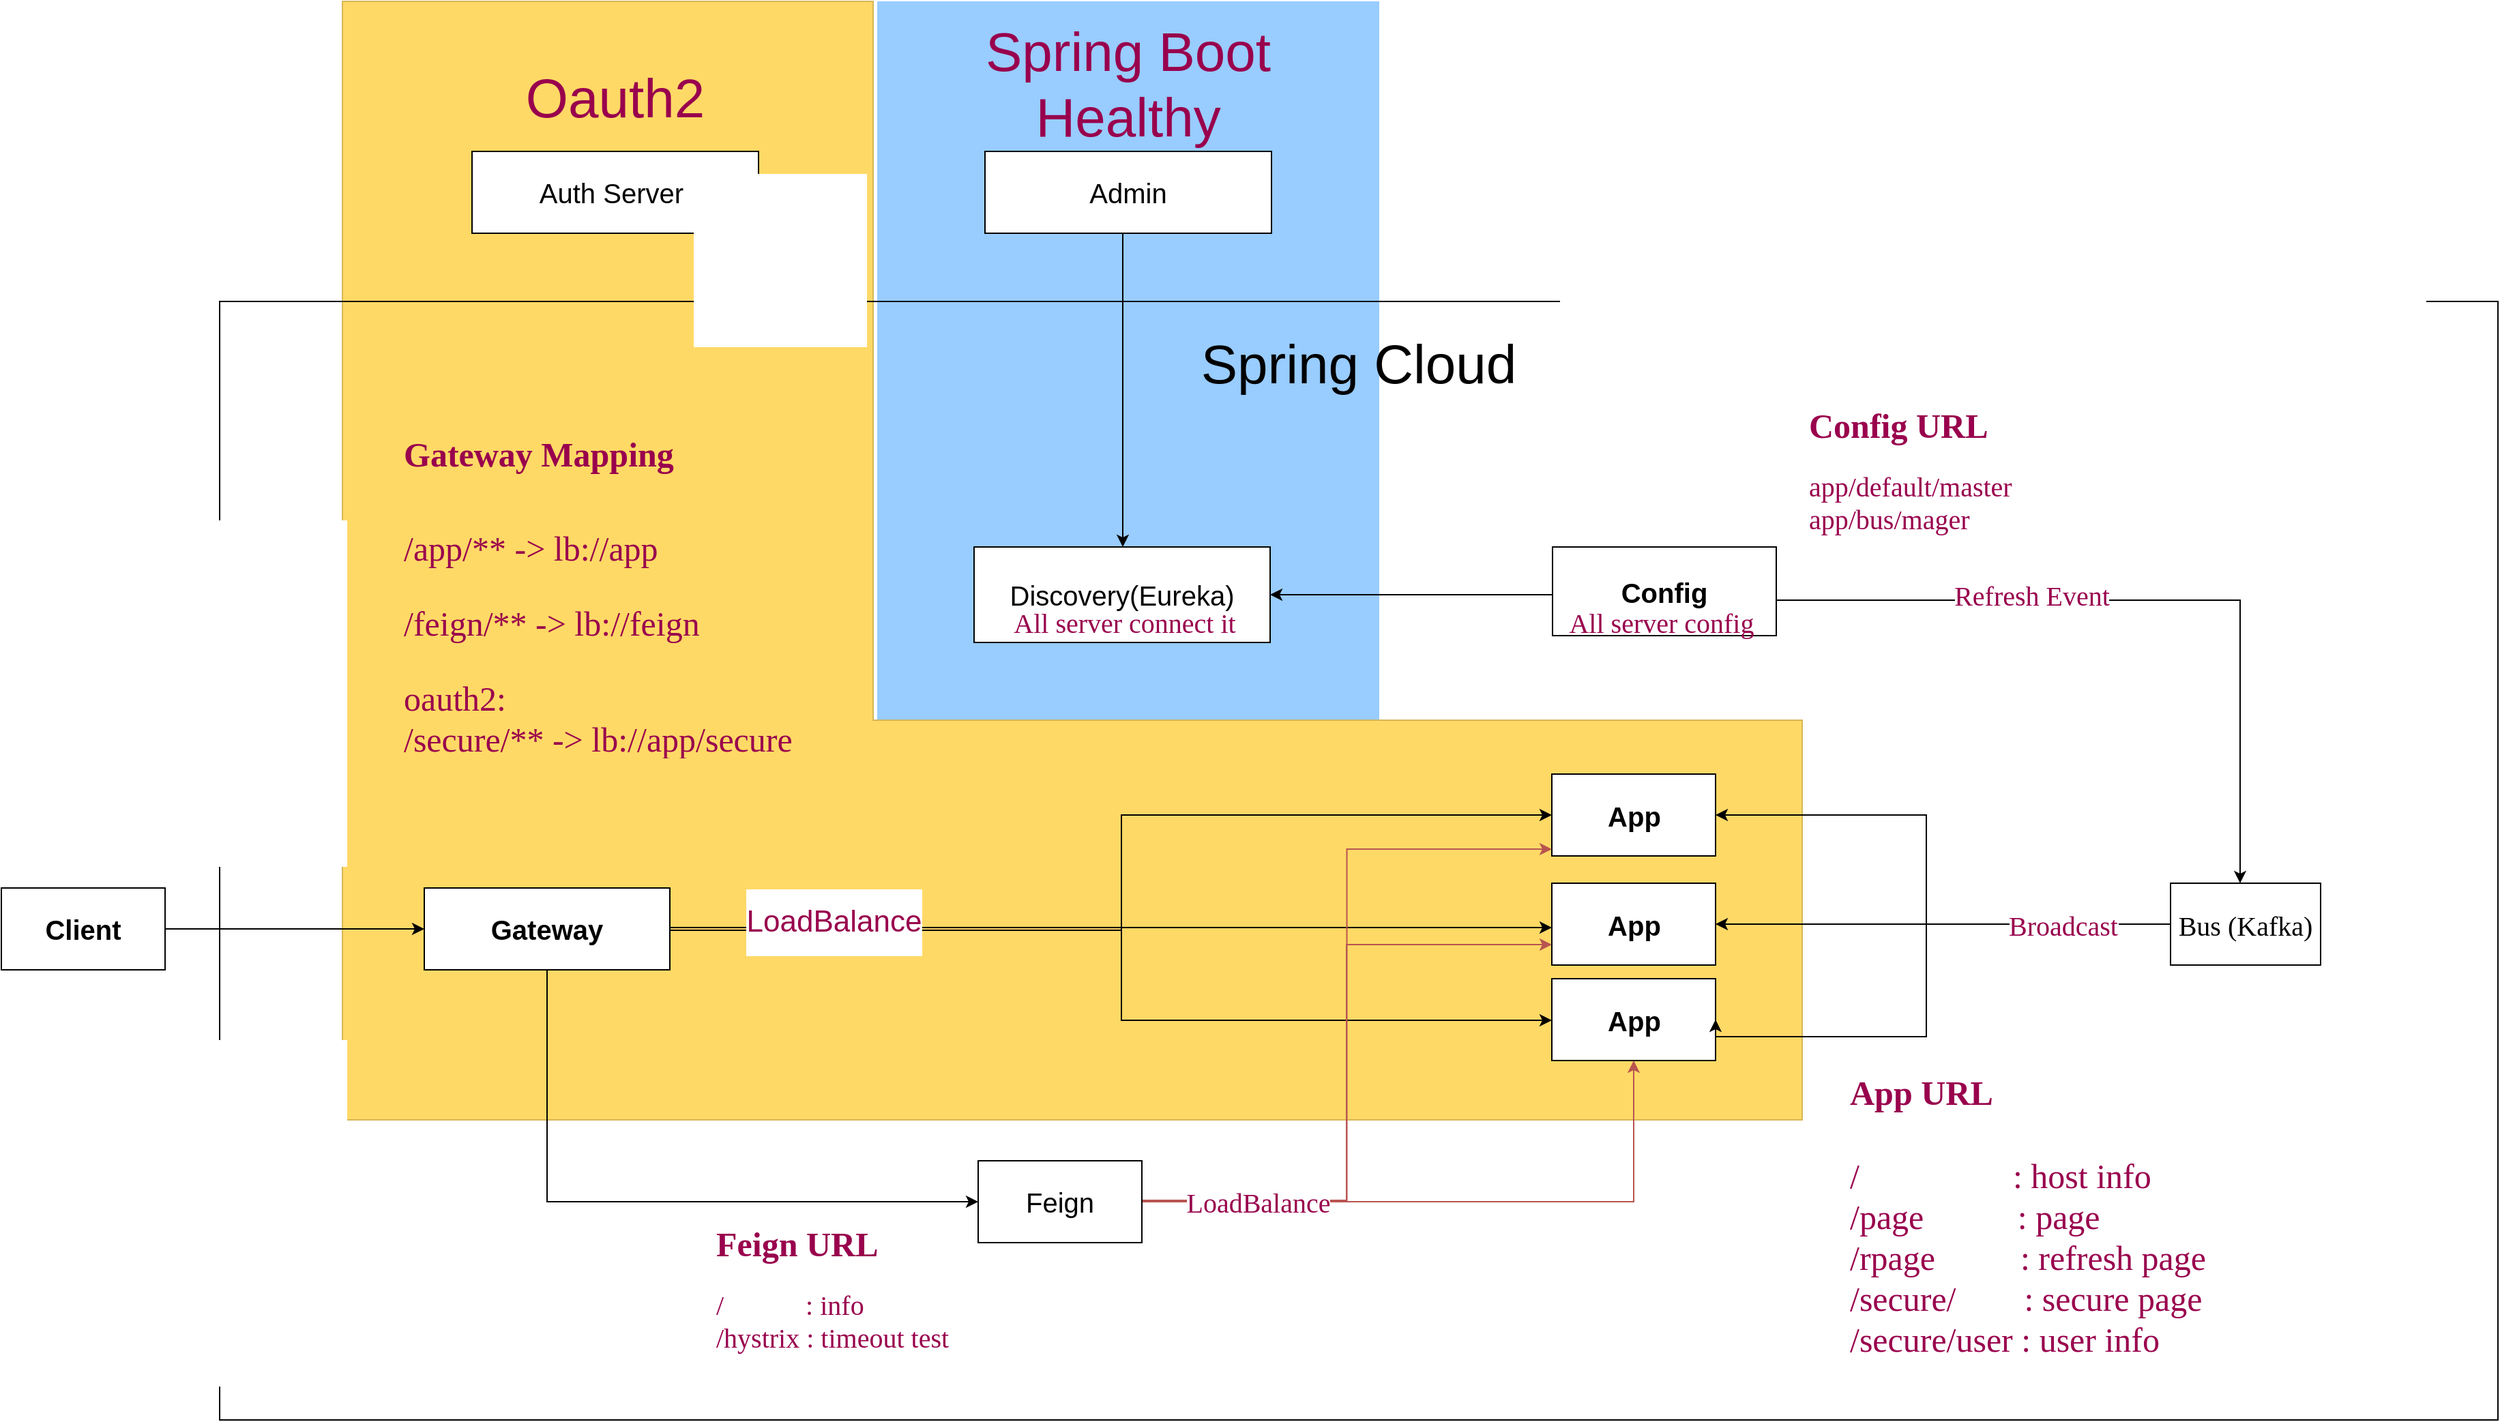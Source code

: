 <mxfile version="12.1.1" type="device" pages="1"><diagram id="rPZy3e41Spwz4kN5HgQl" name="Page-1"><mxGraphModel dx="2838" dy="2122" grid="1" gridSize="10" guides="1" tooltips="1" connect="1" arrows="1" fold="1" page="1" pageScale="1" pageWidth="827" pageHeight="1169" math="0" shadow="0"><root><mxCell id="0"/><mxCell id="1" parent="0"/><mxCell id="ItEJz7r1FW_f0IRayuBG-22" value="" style="rounded=0;whiteSpace=wrap;html=1;fontSize=20;fillColor=#99CCFF;strokeColor=none;" vertex="1" parent="1"><mxGeometry x="242" y="-420" width="368" height="530" as="geometry"/></mxCell><mxCell id="ItEJz7r1FW_f0IRayuBG-17" value="" style="shape=corner;whiteSpace=wrap;html=1;shadow=0;labelBackgroundColor=none;strokeWidth=1;fillColor=#FFD966;fontSize=40;dx=389;dy=293;direction=west;flipH=1;strokeColor=#d6b656;" vertex="1" parent="1"><mxGeometry x="-150" y="-420" width="1070" height="820" as="geometry"/></mxCell><mxCell id="WkFN3ZIT0hHmBK1k53_A-7" value="Spring Cloud" style="rounded=0;whiteSpace=wrap;html=1;verticalAlign=top;fontSize=40;spacingTop=15;imageAspect=1;fillColor=none;strokeColor=#000000;" parent="1" vertex="1"><mxGeometry x="-240" y="-200" width="1670" height="820" as="geometry"/></mxCell><mxCell id="WkFN3ZIT0hHmBK1k53_A-21" style="edgeStyle=orthogonalEdgeStyle;rounded=0;orthogonalLoop=1;jettySize=auto;html=1;exitX=1;exitY=0.5;exitDx=0;exitDy=0;entryX=0;entryY=0.5;entryDx=0;entryDy=0;fontSize=20;" parent="1" source="WkFN3ZIT0hHmBK1k53_A-1" target="WkFN3ZIT0hHmBK1k53_A-11" edge="1"><mxGeometry relative="1" as="geometry"><Array as="points"><mxPoint x="421" y="261"/><mxPoint x="421" y="177"/></Array></mxGeometry></mxCell><mxCell id="WkFN3ZIT0hHmBK1k53_A-22" style="edgeStyle=orthogonalEdgeStyle;rounded=0;orthogonalLoop=1;jettySize=auto;html=1;exitX=1;exitY=0.5;exitDx=0;exitDy=0;fontSize=20;" parent="1" source="WkFN3ZIT0hHmBK1k53_A-1" target="WkFN3ZIT0hHmBK1k53_A-15" edge="1"><mxGeometry relative="1" as="geometry"><Array as="points"><mxPoint x="400" y="259"/><mxPoint x="400" y="259"/></Array></mxGeometry></mxCell><mxCell id="WkFN3ZIT0hHmBK1k53_A-24" style="edgeStyle=orthogonalEdgeStyle;rounded=0;orthogonalLoop=1;jettySize=auto;html=1;exitX=1;exitY=0.5;exitDx=0;exitDy=0;fontSize=20;" parent="1" source="WkFN3ZIT0hHmBK1k53_A-1" target="WkFN3ZIT0hHmBK1k53_A-16" edge="1"><mxGeometry relative="1" as="geometry"><Array as="points"><mxPoint x="421" y="259"/><mxPoint x="421" y="327"/></Array></mxGeometry></mxCell><mxCell id="WkFN3ZIT0hHmBK1k53_A-33" value="&lt;font style=&quot;line-height: 220% ; font-size: 22px&quot;&gt;LoadBalance&lt;/font&gt;" style="text;html=1;resizable=0;points=[];align=center;verticalAlign=middle;labelBackgroundColor=#ffffff;fontSize=20;fontColor=#99004D;" parent="WkFN3ZIT0hHmBK1k53_A-24" vertex="1" connectable="0"><mxGeometry x="-0.407" y="-1" relative="1" as="geometry"><mxPoint x="-91" y="-5.5" as="offset"/></mxGeometry></mxCell><mxCell id="WkFN3ZIT0hHmBK1k53_A-82" style="edgeStyle=orthogonalEdgeStyle;rounded=0;orthogonalLoop=1;jettySize=auto;html=1;exitX=0.5;exitY=1;exitDx=0;exitDy=0;entryX=0;entryY=0.5;entryDx=0;entryDy=0;labelBackgroundColor=#FF99FF;fontFamily=Comic Sans MS;fontSize=25;fontColor=#FF99FF;" parent="1" source="WkFN3ZIT0hHmBK1k53_A-1" target="WkFN3ZIT0hHmBK1k53_A-12" edge="1"><mxGeometry relative="1" as="geometry"/></mxCell><mxCell id="WkFN3ZIT0hHmBK1k53_A-1" value="&lt;b style=&quot;font-size: 20px;&quot;&gt;Gateway&lt;/b&gt;" style="rounded=0;whiteSpace=wrap;html=1;fontSize=20;" parent="1" vertex="1"><mxGeometry x="-90" y="230" width="180" height="60" as="geometry"/></mxCell><mxCell id="WkFN3ZIT0hHmBK1k53_A-45" style="edgeStyle=orthogonalEdgeStyle;rounded=0;orthogonalLoop=1;jettySize=auto;html=1;labelBackgroundColor=#FF99FF;fontFamily=Comic Sans MS;fontSize=20;fontColor=#FF99FF;" parent="1" source="WkFN3ZIT0hHmBK1k53_A-2" target="WkFN3ZIT0hHmBK1k53_A-13" edge="1"><mxGeometry relative="1" as="geometry"><Array as="points"><mxPoint x="700" y="15"/><mxPoint x="700" y="15"/></Array></mxGeometry></mxCell><mxCell id="WkFN3ZIT0hHmBK1k53_A-57" style="edgeStyle=orthogonalEdgeStyle;rounded=0;orthogonalLoop=1;jettySize=auto;html=1;exitX=0.5;exitY=1;exitDx=0;exitDy=0;labelBackgroundColor=#FF99FF;fontFamily=Comic Sans MS;fontSize=20;fontColor=#FF99FF;" parent="1" source="WkFN3ZIT0hHmBK1k53_A-2" target="WkFN3ZIT0hHmBK1k53_A-41" edge="1"><mxGeometry relative="1" as="geometry"><Array as="points"><mxPoint x="812" y="19"/><mxPoint x="1241" y="19"/></Array></mxGeometry></mxCell><mxCell id="WkFN3ZIT0hHmBK1k53_A-65" value="Refresh Event" style="text;html=1;resizable=0;points=[];align=center;verticalAlign=middle;labelBackgroundColor=#ffffff;fontSize=20;fontFamily=Comic Sans MS;fontColor=#99004D;" parent="WkFN3ZIT0hHmBK1k53_A-57" vertex="1" connectable="0"><mxGeometry x="-0.047" y="-1" relative="1" as="geometry"><mxPoint x="-10.5" y="-5.5" as="offset"/></mxGeometry></mxCell><mxCell id="WkFN3ZIT0hHmBK1k53_A-2" value="&lt;b style=&quot;font-size: 20px;&quot;&gt;&lt;font style=&quot;font-size: 20px;&quot;&gt;Config&lt;/font&gt;&lt;/b&gt;" style="rounded=0;whiteSpace=wrap;html=1;fontSize=20;" parent="1" vertex="1"><mxGeometry x="737" y="-20" width="164" height="65" as="geometry"/></mxCell><mxCell id="WkFN3ZIT0hHmBK1k53_A-43" style="edgeStyle=orthogonalEdgeStyle;rounded=0;orthogonalLoop=1;jettySize=auto;html=1;exitX=1;exitY=0.5;exitDx=0;exitDy=0;entryX=0;entryY=0.5;entryDx=0;entryDy=0;labelBackgroundColor=#FF99FF;fontFamily=Comic Sans MS;fontSize=20;fontColor=#FF99FF;" parent="1" source="WkFN3ZIT0hHmBK1k53_A-3" target="WkFN3ZIT0hHmBK1k53_A-1" edge="1"><mxGeometry relative="1" as="geometry"/></mxCell><mxCell id="WkFN3ZIT0hHmBK1k53_A-3" value="&lt;b style=&quot;font-size: 20px;&quot;&gt;Client&lt;/b&gt;" style="rounded=0;whiteSpace=wrap;html=1;fontSize=20;" parent="1" vertex="1"><mxGeometry x="-400" y="230" width="120" height="60" as="geometry"/></mxCell><mxCell id="WkFN3ZIT0hHmBK1k53_A-11" value="&lt;font style=&quot;font-size: 20px&quot;&gt;App&lt;/font&gt;" style="rounded=0;whiteSpace=wrap;html=1;fontSize=20;fontStyle=1" parent="1" vertex="1"><mxGeometry x="736.5" y="146.5" width="120" height="60" as="geometry"/></mxCell><mxCell id="WkFN3ZIT0hHmBK1k53_A-26" style="edgeStyle=orthogonalEdgeStyle;rounded=0;orthogonalLoop=1;jettySize=auto;html=1;exitX=1;exitY=0.5;exitDx=0;exitDy=0;entryX=0;entryY=0.917;entryDx=0;entryDy=0;entryPerimeter=0;fontSize=20;fillColor=#f8cecc;strokeColor=#b85450;" parent="1" source="WkFN3ZIT0hHmBK1k53_A-12" target="WkFN3ZIT0hHmBK1k53_A-11" edge="1"><mxGeometry relative="1" as="geometry"/></mxCell><mxCell id="WkFN3ZIT0hHmBK1k53_A-28" style="edgeStyle=orthogonalEdgeStyle;rounded=0;orthogonalLoop=1;jettySize=auto;html=1;exitX=1;exitY=0.5;exitDx=0;exitDy=0;entryX=0;entryY=0.75;entryDx=0;entryDy=0;fontSize=20;labelBorderColor=none;labelBackgroundColor=#FF3399;fillColor=#f8cecc;strokeColor=#b85450;" parent="1" source="WkFN3ZIT0hHmBK1k53_A-12" target="WkFN3ZIT0hHmBK1k53_A-15" edge="1"><mxGeometry relative="1" as="geometry"><Array as="points"><mxPoint x="586" y="459"/><mxPoint x="586" y="271"/></Array></mxGeometry></mxCell><mxCell id="WkFN3ZIT0hHmBK1k53_A-30" style="edgeStyle=orthogonalEdgeStyle;rounded=0;orthogonalLoop=1;jettySize=auto;html=1;exitX=1;exitY=0.5;exitDx=0;exitDy=0;fontSize=20;fontColor=#FF99FF;labelBackgroundColor=#FF99FF;fontFamily=Comic Sans MS;fillColor=#f8cecc;strokeColor=#b85450;" parent="1" source="WkFN3ZIT0hHmBK1k53_A-12" target="WkFN3ZIT0hHmBK1k53_A-16" edge="1"><mxGeometry relative="1" as="geometry"/></mxCell><mxCell id="WkFN3ZIT0hHmBK1k53_A-37" value="&lt;span style=&quot;color: rgb(0 , 0 , 0) ; font-family: &amp;#34;helvetica&amp;#34; , &amp;#34;arial&amp;#34; , sans-serif ; font-size: 0px ; background-color: rgb(248 , 249 , 250)&quot;&gt;%3CmxGraphModel%3E%3Croot%3E%3CmxCell%20id%3D%220%22%2F%3E%3CmxCell%20id%3D%221%22%20parent%3D%220%22%2F%3E%3CmxCell%20id%3D%222%22%20value%3D%22LoadBalance%22%20style%3D%22text%3Bhtml%3D1%3Bresizable%3D0%3Bpoints%3D%5B%5D%3Balign%3Dcenter%3BverticalAlign%3Dmiddle%3BlabelBackgroundColor%3D%23ffffff%3BfontSize%3D20%3BfontColor%3D%23000000%3B%22%20vertex%3D%221%22%20connectable%3D%220%22%20parent%3D%221%22%3E%3CmxGeometry%20x%3D%22516%22%20y%3D%22251%22%20as%3D%22geometry%22%3E%3CmxPoint%20as%3D%22offset%22%2F%3E%3C%2FmxGeometry%3E%3C%2FmxCell%3E%3C%2Froot%3E%3C%2FmxGraphModel%3E&lt;/span&gt;&lt;span style=&quot;color: rgb(0 , 0 , 0) ; font-family: &amp;#34;helvetica&amp;#34; , &amp;#34;arial&amp;#34; , sans-serif ; font-size: 0px ; background-color: rgb(248 , 249 , 250)&quot;&gt;%3CmxGraphModel%3E%3Croot%3E%3CmxCell%20id%3D%220%22%2F%3E%3CmxCell%20id%3D%221%22%20parent%3D%220%22%2F%3E%3CmxCell%20id%3D%222%22%20value%3D%22LoadBalance%22%20style%3D%22text%3Bhtml%3D1%3Bresizable%3D0%3Bpoints%3D%5B%5D%3Balign%3Dcenter%3BverticalAlign%3Dmiddle%3BlabelBackgroundColor%3D%23ffffff%3BfontSize%3D20%3BfontColor%3D%23000000%3B%22%20vertex%3D%221%22%20connectable%3D%220%22%20parent%3D%221%22%3E%3CmxGeometry%20x%3D%22516%22%20y%3D%22251%22%20as%3D%22geometry%22%3E%3CmxPoint%20as%3D%22offset%22%2F%3E%3C%2FmxGeometry%3E%3C%2FmxCell%3E%3C%2Froot%3E%3C%2FmxGraphModel%3E&lt;/span&gt;" style="text;html=1;resizable=0;points=[];align=center;verticalAlign=middle;labelBackgroundColor=#ffffff;fontSize=20;fontFamily=Comic Sans MS;fontColor=#FF99FF;" parent="WkFN3ZIT0hHmBK1k53_A-30" vertex="1" connectable="0"><mxGeometry x="-0.542" y="4" relative="1" as="geometry"><mxPoint as="offset"/></mxGeometry></mxCell><mxCell id="WkFN3ZIT0hHmBK1k53_A-38" value="LoadBalance" style="text;html=1;resizable=0;points=[];align=center;verticalAlign=middle;labelBackgroundColor=#ffffff;fontSize=20;fontFamily=Comic Sans MS;fontColor=#99004D;" parent="WkFN3ZIT0hHmBK1k53_A-30" vertex="1" connectable="0"><mxGeometry x="-0.542" y="1" relative="1" as="geometry"><mxPoint x="-22" y="1" as="offset"/></mxGeometry></mxCell><mxCell id="WkFN3ZIT0hHmBK1k53_A-12" value="Feign" style="rounded=0;whiteSpace=wrap;html=1;fontSize=20;" parent="1" vertex="1"><mxGeometry x="316" y="430" width="120" height="60" as="geometry"/></mxCell><mxCell id="WkFN3ZIT0hHmBK1k53_A-13" value="Discovery(Eureka)" style="rounded=0;whiteSpace=wrap;html=1;fontSize=20;" parent="1" vertex="1"><mxGeometry x="313" y="-20" width="217" height="70" as="geometry"/></mxCell><mxCell id="WkFN3ZIT0hHmBK1k53_A-15" value="&lt;font style=&quot;font-size: 20px&quot;&gt;App&lt;/font&gt;" style="rounded=0;whiteSpace=wrap;html=1;fontSize=20;fontStyle=1" parent="1" vertex="1"><mxGeometry x="736.5" y="226.5" width="120" height="60" as="geometry"/></mxCell><mxCell id="WkFN3ZIT0hHmBK1k53_A-16" value="&lt;font style=&quot;font-size: 20px&quot;&gt;App&lt;/font&gt;" style="rounded=0;whiteSpace=wrap;html=1;fontSize=20;fontStyle=1" parent="1" vertex="1"><mxGeometry x="736.5" y="296.5" width="120" height="60" as="geometry"/></mxCell><mxCell id="WkFN3ZIT0hHmBK1k53_A-58" style="edgeStyle=orthogonalEdgeStyle;rounded=0;orthogonalLoop=1;jettySize=auto;html=1;exitX=0;exitY=0.5;exitDx=0;exitDy=0;labelBackgroundColor=#FF99FF;fontFamily=Comic Sans MS;fontSize=20;fontColor=#FF99FF;" parent="1" source="WkFN3ZIT0hHmBK1k53_A-41" target="WkFN3ZIT0hHmBK1k53_A-15" edge="1"><mxGeometry relative="1" as="geometry"><Array as="points"><mxPoint x="1171" y="257"/></Array></mxGeometry></mxCell><mxCell id="WkFN3ZIT0hHmBK1k53_A-59" style="edgeStyle=orthogonalEdgeStyle;rounded=0;orthogonalLoop=1;jettySize=auto;html=1;exitX=0;exitY=0.5;exitDx=0;exitDy=0;entryX=1;entryY=0.5;entryDx=0;entryDy=0;labelBackgroundColor=#FF99FF;fontFamily=Comic Sans MS;fontSize=20;fontColor=#FF99FF;" parent="1" source="WkFN3ZIT0hHmBK1k53_A-41" target="WkFN3ZIT0hHmBK1k53_A-11" edge="1"><mxGeometry relative="1" as="geometry"><Array as="points"><mxPoint x="1011" y="257"/><mxPoint x="1011" y="177"/></Array></mxGeometry></mxCell><mxCell id="WkFN3ZIT0hHmBK1k53_A-60" style="edgeStyle=orthogonalEdgeStyle;rounded=0;orthogonalLoop=1;jettySize=auto;html=1;exitX=0;exitY=0.5;exitDx=0;exitDy=0;entryX=1;entryY=0.5;entryDx=0;entryDy=0;labelBackgroundColor=#FF99FF;fontFamily=Comic Sans MS;fontSize=20;fontColor=#FF99FF;" parent="1" source="WkFN3ZIT0hHmBK1k53_A-41" target="WkFN3ZIT0hHmBK1k53_A-16" edge="1"><mxGeometry relative="1" as="geometry"><Array as="points"><mxPoint x="1011" y="257"/><mxPoint x="1011" y="339"/><mxPoint x="856" y="339"/></Array></mxGeometry></mxCell><mxCell id="WkFN3ZIT0hHmBK1k53_A-64" value="Broadcast" style="text;html=1;resizable=0;points=[];align=center;verticalAlign=middle;labelBackgroundColor=#ffffff;fontSize=20;fontFamily=Comic Sans MS;fontColor=#99004D;" parent="WkFN3ZIT0hHmBK1k53_A-60" vertex="1" connectable="0"><mxGeometry x="-0.365" y="-3" relative="1" as="geometry"><mxPoint x="56.5" y="3" as="offset"/></mxGeometry></mxCell><mxCell id="WkFN3ZIT0hHmBK1k53_A-41" value="&lt;font color=&quot;#000000&quot;&gt;Bus (Kafka)&lt;/font&gt;" style="rounded=0;whiteSpace=wrap;html=1;fontFamily=Comic Sans MS;fontSize=20;fontColor=#FF99FF;" parent="1" vertex="1"><mxGeometry x="1190" y="226.5" width="110" height="60" as="geometry"/></mxCell><mxCell id="WkFN3ZIT0hHmBK1k53_A-49" value="All server connect it&amp;nbsp;" style="text;html=1;strokeColor=none;fillColor=none;align=center;verticalAlign=middle;whiteSpace=wrap;rounded=0;fontFamily=Comic Sans MS;fontSize=20;fontColor=#99004D;" parent="1" vertex="1"><mxGeometry x="306" y="25" width="240" height="20" as="geometry"/></mxCell><mxCell id="WkFN3ZIT0hHmBK1k53_A-54" value="&lt;h1 style=&quot;font-size: 25px&quot;&gt;Config URL&lt;/h1&gt;&lt;div&gt;app/default/master&lt;/div&gt;&lt;div&gt;app/bus/mager&lt;/div&gt;&lt;div&gt;&lt;br&gt;&lt;/div&gt;" style="text;html=1;strokeColor=none;fillColor=none;spacing=5;spacingTop=-20;whiteSpace=wrap;overflow=hidden;rounded=0;fontFamily=Comic Sans MS;fontSize=20;fontColor=#99004D;" parent="1" vertex="1"><mxGeometry x="920" y="-130" width="167" height="110" as="geometry"/></mxCell><mxCell id="WkFN3ZIT0hHmBK1k53_A-66" value="&lt;h1&gt;&lt;font style=&quot;font-size: 25px&quot;&gt;App URL&lt;/font&gt;&lt;/h1&gt;&lt;div&gt;&lt;font style=&quot;font-size: 25px&quot;&gt;/&amp;nbsp; &amp;nbsp; &amp;nbsp; &amp;nbsp; &amp;nbsp; &amp;nbsp; &amp;nbsp; &amp;nbsp; &amp;nbsp; : host info&lt;/font&gt;&lt;/div&gt;&lt;div&gt;&lt;font style=&quot;font-size: 25px&quot;&gt;/page&amp;nbsp; &amp;nbsp; &amp;nbsp; &amp;nbsp; &amp;nbsp; &amp;nbsp;: page&lt;/font&gt;&lt;/div&gt;&lt;div&gt;&lt;font style=&quot;font-size: 25px&quot;&gt;/rpage&amp;nbsp; &amp;nbsp; &amp;nbsp; &amp;nbsp; &amp;nbsp; : refresh page&lt;br&gt;/secure/&amp;nbsp; &amp;nbsp; &amp;nbsp; &amp;nbsp; : secure page&lt;/font&gt;&lt;/div&gt;&lt;div&gt;&lt;font style=&quot;font-size: 25px&quot;&gt;/secure/user : user info&lt;/font&gt;&lt;/div&gt;" style="text;html=1;strokeColor=none;fillColor=none;spacing=5;spacingTop=-20;whiteSpace=wrap;overflow=hidden;rounded=0;fontFamily=Comic Sans MS;fontSize=20;fontColor=#99004D;" parent="1" vertex="1"><mxGeometry x="950" y="335" width="400" height="250" as="geometry"/></mxCell><mxCell id="WkFN3ZIT0hHmBK1k53_A-75" value="All server config" style="text;html=1;strokeColor=none;fillColor=none;align=center;verticalAlign=middle;whiteSpace=wrap;rounded=0;fontFamily=Comic Sans MS;fontSize=20;fontColor=#99004D;" parent="1" vertex="1"><mxGeometry x="736.5" y="25" width="160" height="20" as="geometry"/></mxCell><mxCell id="WkFN3ZIT0hHmBK1k53_A-80" value="&lt;h1&gt;&lt;span style=&quot;font-size: 25px&quot;&gt;Gateway Mapping&lt;/span&gt;&lt;/h1&gt;&lt;p&gt;/app/** -&amp;gt; lb://app&lt;/p&gt;&lt;p&gt;/feign/** -&amp;gt; lb://feign&lt;/p&gt;&lt;p&gt;oauth2:&lt;br&gt;/secure/** -&amp;gt; lb://app/secure&lt;/p&gt;&lt;div&gt;&lt;br&gt;&lt;/div&gt;" style="text;html=1;strokeColor=none;fillColor=none;spacing=5;spacingTop=-20;whiteSpace=wrap;overflow=hidden;rounded=0;fontFamily=Comic Sans MS;fontSize=25;fontColor=#99004D;" parent="1" vertex="1"><mxGeometry x="-110" y="-150" width="320" height="285" as="geometry"/></mxCell><mxCell id="WkFN3ZIT0hHmBK1k53_A-83" value="&lt;h1 style=&quot;font-size: 25px&quot;&gt;Feign URL&lt;/h1&gt;&lt;div&gt;/&amp;nbsp; &amp;nbsp; &amp;nbsp; &amp;nbsp; &amp;nbsp; &amp;nbsp; : info&lt;/div&gt;&lt;div&gt;/hystrix : timeout test&amp;nbsp;&lt;/div&gt;&lt;div&gt;&lt;br&gt;&lt;/div&gt;" style="text;html=1;strokeColor=none;fillColor=none;spacing=5;spacingTop=-20;whiteSpace=wrap;overflow=hidden;rounded=0;fontFamily=Comic Sans MS;fontSize=20;fontColor=#99004D;" parent="1" vertex="1"><mxGeometry x="118.5" y="470" width="230" height="116" as="geometry"/></mxCell><mxCell id="ItEJz7r1FW_f0IRayuBG-1" value="Auth Server&amp;nbsp;" style="rounded=0;whiteSpace=wrap;html=1;fontSize=20;" vertex="1" parent="1"><mxGeometry x="-55" y="-310" width="210" height="60" as="geometry"/></mxCell><mxCell id="ItEJz7r1FW_f0IRayuBG-25" style="edgeStyle=orthogonalEdgeStyle;rounded=0;orthogonalLoop=1;jettySize=auto;html=1;exitX=0.5;exitY=1;exitDx=0;exitDy=0;fontSize=40;fontColor=#99004D;" edge="1" parent="1" source="ItEJz7r1FW_f0IRayuBG-13" target="WkFN3ZIT0hHmBK1k53_A-13"><mxGeometry relative="1" as="geometry"><Array as="points"><mxPoint x="422" y="-251"/></Array></mxGeometry></mxCell><mxCell id="ItEJz7r1FW_f0IRayuBG-13" value="Admin&lt;br&gt;" style="rounded=0;whiteSpace=wrap;html=1;fontSize=20;" vertex="1" parent="1"><mxGeometry x="321" y="-310" width="210" height="60" as="geometry"/></mxCell><mxCell id="ItEJz7r1FW_f0IRayuBG-19" value="Oauth2" style="text;html=1;strokeColor=none;fillColor=none;align=center;verticalAlign=middle;whiteSpace=wrap;rounded=0;shadow=0;labelBackgroundColor=none;fontSize=40;fontColor=#99004D;opacity=0;" vertex="1" parent="1"><mxGeometry x="-55" y="-380" width="210" height="60" as="geometry"/></mxCell><mxCell id="ItEJz7r1FW_f0IRayuBG-24" value="Spring Boot Healthy" style="text;html=1;strokeColor=none;fillColor=none;align=center;verticalAlign=middle;whiteSpace=wrap;rounded=0;shadow=0;labelBackgroundColor=none;fontSize=40;fontColor=#99004D;opacity=0;" vertex="1" parent="1"><mxGeometry x="277" y="-390" width="298" height="60" as="geometry"/></mxCell></root></mxGraphModel></diagram></mxfile>